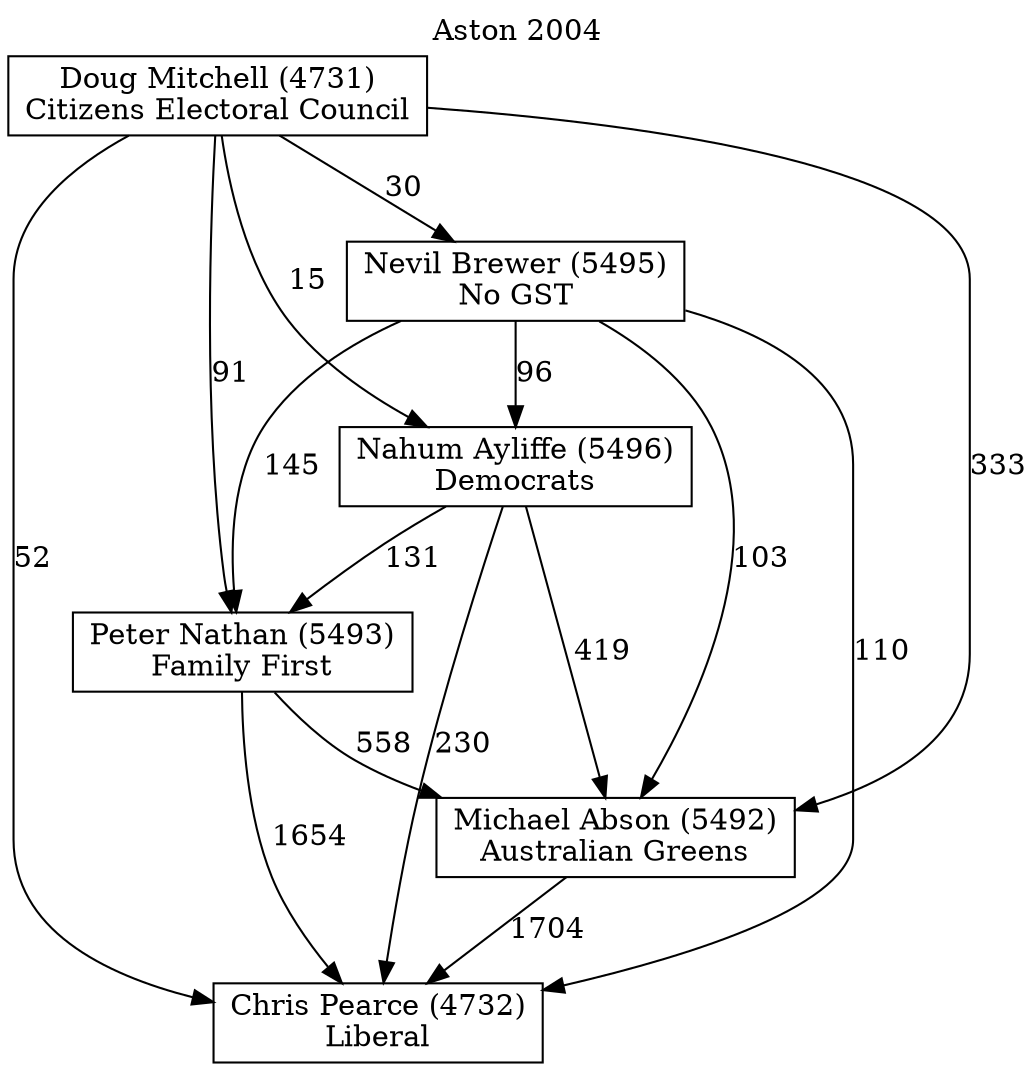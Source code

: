 // House preference flow
digraph "Chris Pearce (4732)_Aston_2004" {
	graph [label="Aston 2004" labelloc=t mclimit=10]
	node [shape=box]
	"Chris Pearce (4732)" [label="Chris Pearce (4732)
Liberal"]
	"Michael Abson (5492)" [label="Michael Abson (5492)
Australian Greens"]
	"Peter Nathan (5493)" [label="Peter Nathan (5493)
Family First"]
	"Nahum Ayliffe (5496)" [label="Nahum Ayliffe (5496)
Democrats"]
	"Nevil Brewer (5495)" [label="Nevil Brewer (5495)
No GST"]
	"Doug Mitchell (4731)" [label="Doug Mitchell (4731)
Citizens Electoral Council"]
	"Michael Abson (5492)" -> "Chris Pearce (4732)" [label=1704]
	"Peter Nathan (5493)" -> "Michael Abson (5492)" [label=558]
	"Nahum Ayliffe (5496)" -> "Peter Nathan (5493)" [label=131]
	"Nevil Brewer (5495)" -> "Nahum Ayliffe (5496)" [label=96]
	"Doug Mitchell (4731)" -> "Nevil Brewer (5495)" [label=30]
	"Peter Nathan (5493)" -> "Chris Pearce (4732)" [label=1654]
	"Nahum Ayliffe (5496)" -> "Chris Pearce (4732)" [label=230]
	"Nevil Brewer (5495)" -> "Chris Pearce (4732)" [label=110]
	"Doug Mitchell (4731)" -> "Chris Pearce (4732)" [label=52]
	"Doug Mitchell (4731)" -> "Nahum Ayliffe (5496)" [label=15]
	"Nevil Brewer (5495)" -> "Peter Nathan (5493)" [label=145]
	"Doug Mitchell (4731)" -> "Peter Nathan (5493)" [label=91]
	"Nahum Ayliffe (5496)" -> "Michael Abson (5492)" [label=419]
	"Nevil Brewer (5495)" -> "Michael Abson (5492)" [label=103]
	"Doug Mitchell (4731)" -> "Michael Abson (5492)" [label=333]
}
